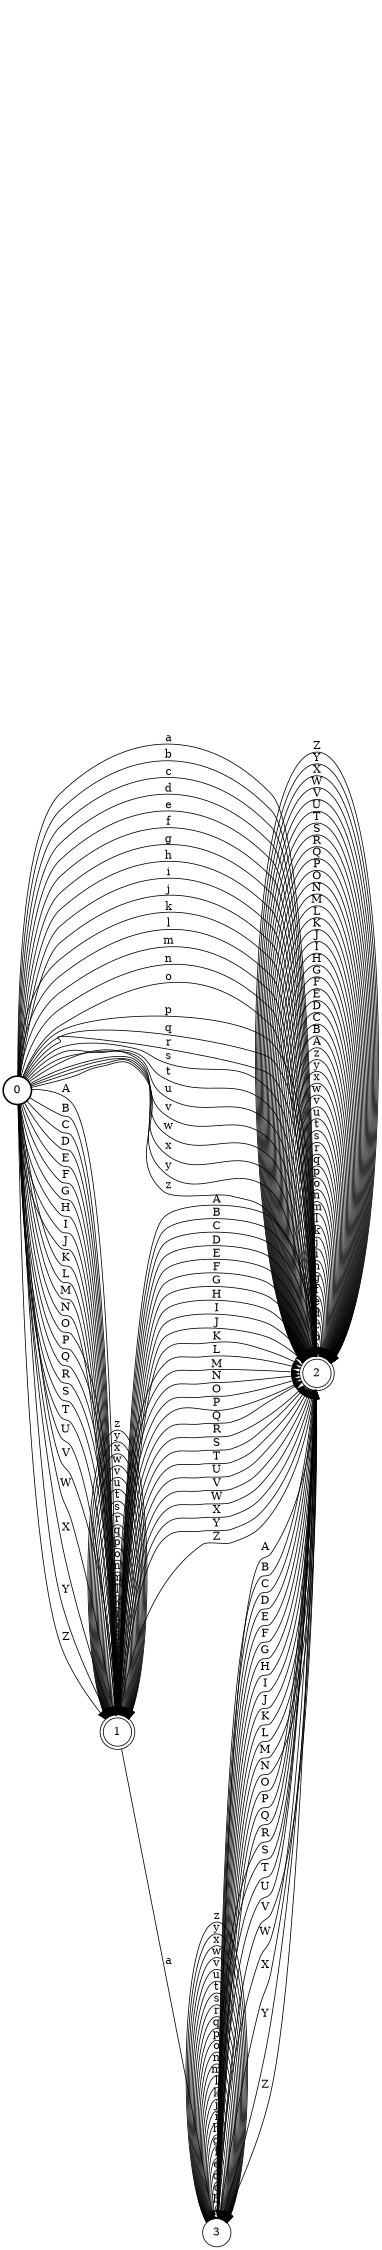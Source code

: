 digraph FST {
rankdir = LR;
size = "8.5,15";
label = "";
center = 1;
orientation = Portrait;
ranksep = "1";
nodesep = "0.01";
0 [label = "0", shape = circle, style = bold, fontsize = 14]
	0 -> 2 [label = "a", fontsize = 14];
	0 -> 2 [label = "b", fontsize = 14];
	0 -> 2 [label = "c", fontsize = 14];
	0 -> 2 [label = "d", fontsize = 14];
	0 -> 2 [label = "e", fontsize = 14];
	0 -> 2 [label = "f", fontsize = 14];
	0 -> 2 [label = "g", fontsize = 14];
	0 -> 2 [label = "h", fontsize = 14];
	0 -> 2 [label = "i", fontsize = 14];
	0 -> 2 [label = "j", fontsize = 14];
	0 -> 2 [label = "k", fontsize = 14];
	0 -> 2 [label = "l", fontsize = 14];
	0 -> 2 [label = "m", fontsize = 14];
	0 -> 2 [label = "n", fontsize = 14];
	0 -> 2 [label = "o", fontsize = 14];
	0 -> 2 [label = "p", fontsize = 14];
	0 -> 2 [label = "q", fontsize = 14];
	0 -> 2 [label = "r", fontsize = 14];
	0 -> 2 [label = "s", fontsize = 14];
	0 -> 2 [label = "t", fontsize = 14];
	0 -> 2 [label = "u", fontsize = 14];
	0 -> 2 [label = "v", fontsize = 14];
	0 -> 2 [label = "w", fontsize = 14];
	0 -> 2 [label = "x", fontsize = 14];
	0 -> 2 [label = "y", fontsize = 14];
	0 -> 2 [label = "z", fontsize = 14];
	0 -> 1 [label = "A", fontsize = 14];
	0 -> 1 [label = "B", fontsize = 14];
	0 -> 1 [label = "C", fontsize = 14];
	0 -> 1 [label = "D", fontsize = 14];
	0 -> 1 [label = "E", fontsize = 14];
	0 -> 1 [label = "F", fontsize = 14];
	0 -> 1 [label = "G", fontsize = 14];
	0 -> 1 [label = "H", fontsize = 14];
	0 -> 1 [label = "I", fontsize = 14];
	0 -> 1 [label = "J", fontsize = 14];
	0 -> 1 [label = "K", fontsize = 14];
	0 -> 1 [label = "L", fontsize = 14];
	0 -> 1 [label = "M", fontsize = 14];
	0 -> 1 [label = "N", fontsize = 14];
	0 -> 1 [label = "O", fontsize = 14];
	0 -> 1 [label = "P", fontsize = 14];
	0 -> 1 [label = "Q", fontsize = 14];
	0 -> 1 [label = "R", fontsize = 14];
	0 -> 1 [label = "S", fontsize = 14];
	0 -> 1 [label = "T", fontsize = 14];
	0 -> 1 [label = "U", fontsize = 14];
	0 -> 1 [label = "V", fontsize = 14];
	0 -> 1 [label = "W", fontsize = 14];
	0 -> 1 [label = "X", fontsize = 14];
	0 -> 1 [label = "Y", fontsize = 14];
	0 -> 1 [label = "Z", fontsize = 14];
1 [label = "1", shape = doublecircle, style = solid, fontsize = 14]
	1 -> 3 [label = "a", fontsize = 14];
	1 -> 1 [label = "b", fontsize = 14];
	1 -> 1 [label = "c", fontsize = 14];
	1 -> 1 [label = "d", fontsize = 14];
	1 -> 1 [label = "e", fontsize = 14];
	1 -> 1 [label = "f", fontsize = 14];
	1 -> 1 [label = "g", fontsize = 14];
	1 -> 1 [label = "h", fontsize = 14];
	1 -> 1 [label = "i", fontsize = 14];
	1 -> 1 [label = "j", fontsize = 14];
	1 -> 1 [label = "k", fontsize = 14];
	1 -> 1 [label = "l", fontsize = 14];
	1 -> 1 [label = "m", fontsize = 14];
	1 -> 1 [label = "n", fontsize = 14];
	1 -> 1 [label = "o", fontsize = 14];
	1 -> 1 [label = "p", fontsize = 14];
	1 -> 1 [label = "q", fontsize = 14];
	1 -> 1 [label = "r", fontsize = 14];
	1 -> 1 [label = "s", fontsize = 14];
	1 -> 1 [label = "t", fontsize = 14];
	1 -> 1 [label = "u", fontsize = 14];
	1 -> 1 [label = "v", fontsize = 14];
	1 -> 1 [label = "w", fontsize = 14];
	1 -> 1 [label = "x", fontsize = 14];
	1 -> 1 [label = "y", fontsize = 14];
	1 -> 1 [label = "z", fontsize = 14];
	1 -> 2 [label = "A", fontsize = 14];
	1 -> 2 [label = "B", fontsize = 14];
	1 -> 2 [label = "C", fontsize = 14];
	1 -> 2 [label = "D", fontsize = 14];
	1 -> 2 [label = "E", fontsize = 14];
	1 -> 2 [label = "F", fontsize = 14];
	1 -> 2 [label = "G", fontsize = 14];
	1 -> 2 [label = "H", fontsize = 14];
	1 -> 2 [label = "I", fontsize = 14];
	1 -> 2 [label = "J", fontsize = 14];
	1 -> 2 [label = "K", fontsize = 14];
	1 -> 2 [label = "L", fontsize = 14];
	1 -> 2 [label = "M", fontsize = 14];
	1 -> 2 [label = "N", fontsize = 14];
	1 -> 2 [label = "O", fontsize = 14];
	1 -> 2 [label = "P", fontsize = 14];
	1 -> 2 [label = "Q", fontsize = 14];
	1 -> 2 [label = "R", fontsize = 14];
	1 -> 2 [label = "S", fontsize = 14];
	1 -> 2 [label = "T", fontsize = 14];
	1 -> 2 [label = "U", fontsize = 14];
	1 -> 2 [label = "V", fontsize = 14];
	1 -> 2 [label = "W", fontsize = 14];
	1 -> 2 [label = "X", fontsize = 14];
	1 -> 2 [label = "Y", fontsize = 14];
	1 -> 2 [label = "Z", fontsize = 14];
2 [label = "2", shape = doublecircle, style = solid, fontsize = 14]
	2 -> 2 [label = "a", fontsize = 14];
	2 -> 2 [label = "b", fontsize = 14];
	2 -> 2 [label = "c", fontsize = 14];
	2 -> 2 [label = "d", fontsize = 14];
	2 -> 2 [label = "e", fontsize = 14];
	2 -> 2 [label = "f", fontsize = 14];
	2 -> 2 [label = "g", fontsize = 14];
	2 -> 2 [label = "h", fontsize = 14];
	2 -> 2 [label = "i", fontsize = 14];
	2 -> 2 [label = "j", fontsize = 14];
	2 -> 2 [label = "k", fontsize = 14];
	2 -> 2 [label = "l", fontsize = 14];
	2 -> 2 [label = "m", fontsize = 14];
	2 -> 2 [label = "n", fontsize = 14];
	2 -> 2 [label = "o", fontsize = 14];
	2 -> 2 [label = "p", fontsize = 14];
	2 -> 2 [label = "q", fontsize = 14];
	2 -> 2 [label = "r", fontsize = 14];
	2 -> 2 [label = "s", fontsize = 14];
	2 -> 2 [label = "t", fontsize = 14];
	2 -> 2 [label = "u", fontsize = 14];
	2 -> 2 [label = "v", fontsize = 14];
	2 -> 2 [label = "w", fontsize = 14];
	2 -> 2 [label = "x", fontsize = 14];
	2 -> 2 [label = "y", fontsize = 14];
	2 -> 2 [label = "z", fontsize = 14];
	2 -> 2 [label = "A", fontsize = 14];
	2 -> 2 [label = "B", fontsize = 14];
	2 -> 2 [label = "C", fontsize = 14];
	2 -> 2 [label = "D", fontsize = 14];
	2 -> 2 [label = "E", fontsize = 14];
	2 -> 2 [label = "F", fontsize = 14];
	2 -> 2 [label = "G", fontsize = 14];
	2 -> 2 [label = "H", fontsize = 14];
	2 -> 2 [label = "I", fontsize = 14];
	2 -> 2 [label = "J", fontsize = 14];
	2 -> 2 [label = "K", fontsize = 14];
	2 -> 2 [label = "L", fontsize = 14];
	2 -> 2 [label = "M", fontsize = 14];
	2 -> 2 [label = "N", fontsize = 14];
	2 -> 2 [label = "O", fontsize = 14];
	2 -> 2 [label = "P", fontsize = 14];
	2 -> 2 [label = "Q", fontsize = 14];
	2 -> 2 [label = "R", fontsize = 14];
	2 -> 2 [label = "S", fontsize = 14];
	2 -> 2 [label = "T", fontsize = 14];
	2 -> 2 [label = "U", fontsize = 14];
	2 -> 2 [label = "V", fontsize = 14];
	2 -> 2 [label = "W", fontsize = 14];
	2 -> 2 [label = "X", fontsize = 14];
	2 -> 2 [label = "Y", fontsize = 14];
	2 -> 2 [label = "Z", fontsize = 14];
3 [label = "3", shape = circle, style = solid, fontsize = 14]
	3 -> 3 [label = "a", fontsize = 14];
	3 -> 3 [label = "b", fontsize = 14];
	3 -> 3 [label = "c", fontsize = 14];
	3 -> 3 [label = "d", fontsize = 14];
	3 -> 3 [label = "e", fontsize = 14];
	3 -> 3 [label = "f", fontsize = 14];
	3 -> 3 [label = "g", fontsize = 14];
	3 -> 3 [label = "h", fontsize = 14];
	3 -> 3 [label = "i", fontsize = 14];
	3 -> 3 [label = "j", fontsize = 14];
	3 -> 3 [label = "k", fontsize = 14];
	3 -> 3 [label = "l", fontsize = 14];
	3 -> 3 [label = "m", fontsize = 14];
	3 -> 3 [label = "n", fontsize = 14];
	3 -> 3 [label = "o", fontsize = 14];
	3 -> 3 [label = "p", fontsize = 14];
	3 -> 3 [label = "q", fontsize = 14];
	3 -> 3 [label = "r", fontsize = 14];
	3 -> 3 [label = "s", fontsize = 14];
	3 -> 3 [label = "t", fontsize = 14];
	3 -> 3 [label = "u", fontsize = 14];
	3 -> 3 [label = "v", fontsize = 14];
	3 -> 3 [label = "w", fontsize = 14];
	3 -> 3 [label = "x", fontsize = 14];
	3 -> 3 [label = "y", fontsize = 14];
	3 -> 3 [label = "z", fontsize = 14];
	3 -> 2 [label = "A", fontsize = 14];
	3 -> 2 [label = "B", fontsize = 14];
	3 -> 2 [label = "C", fontsize = 14];
	3 -> 2 [label = "D", fontsize = 14];
	3 -> 2 [label = "E", fontsize = 14];
	3 -> 2 [label = "F", fontsize = 14];
	3 -> 2 [label = "G", fontsize = 14];
	3 -> 2 [label = "H", fontsize = 14];
	3 -> 2 [label = "I", fontsize = 14];
	3 -> 2 [label = "J", fontsize = 14];
	3 -> 2 [label = "K", fontsize = 14];
	3 -> 2 [label = "L", fontsize = 14];
	3 -> 2 [label = "M", fontsize = 14];
	3 -> 2 [label = "N", fontsize = 14];
	3 -> 2 [label = "O", fontsize = 14];
	3 -> 2 [label = "P", fontsize = 14];
	3 -> 2 [label = "Q", fontsize = 14];
	3 -> 2 [label = "R", fontsize = 14];
	3 -> 2 [label = "S", fontsize = 14];
	3 -> 2 [label = "T", fontsize = 14];
	3 -> 2 [label = "U", fontsize = 14];
	3 -> 2 [label = "V", fontsize = 14];
	3 -> 2 [label = "W", fontsize = 14];
	3 -> 2 [label = "X", fontsize = 14];
	3 -> 2 [label = "Y", fontsize = 14];
	3 -> 2 [label = "Z", fontsize = 14];
}
